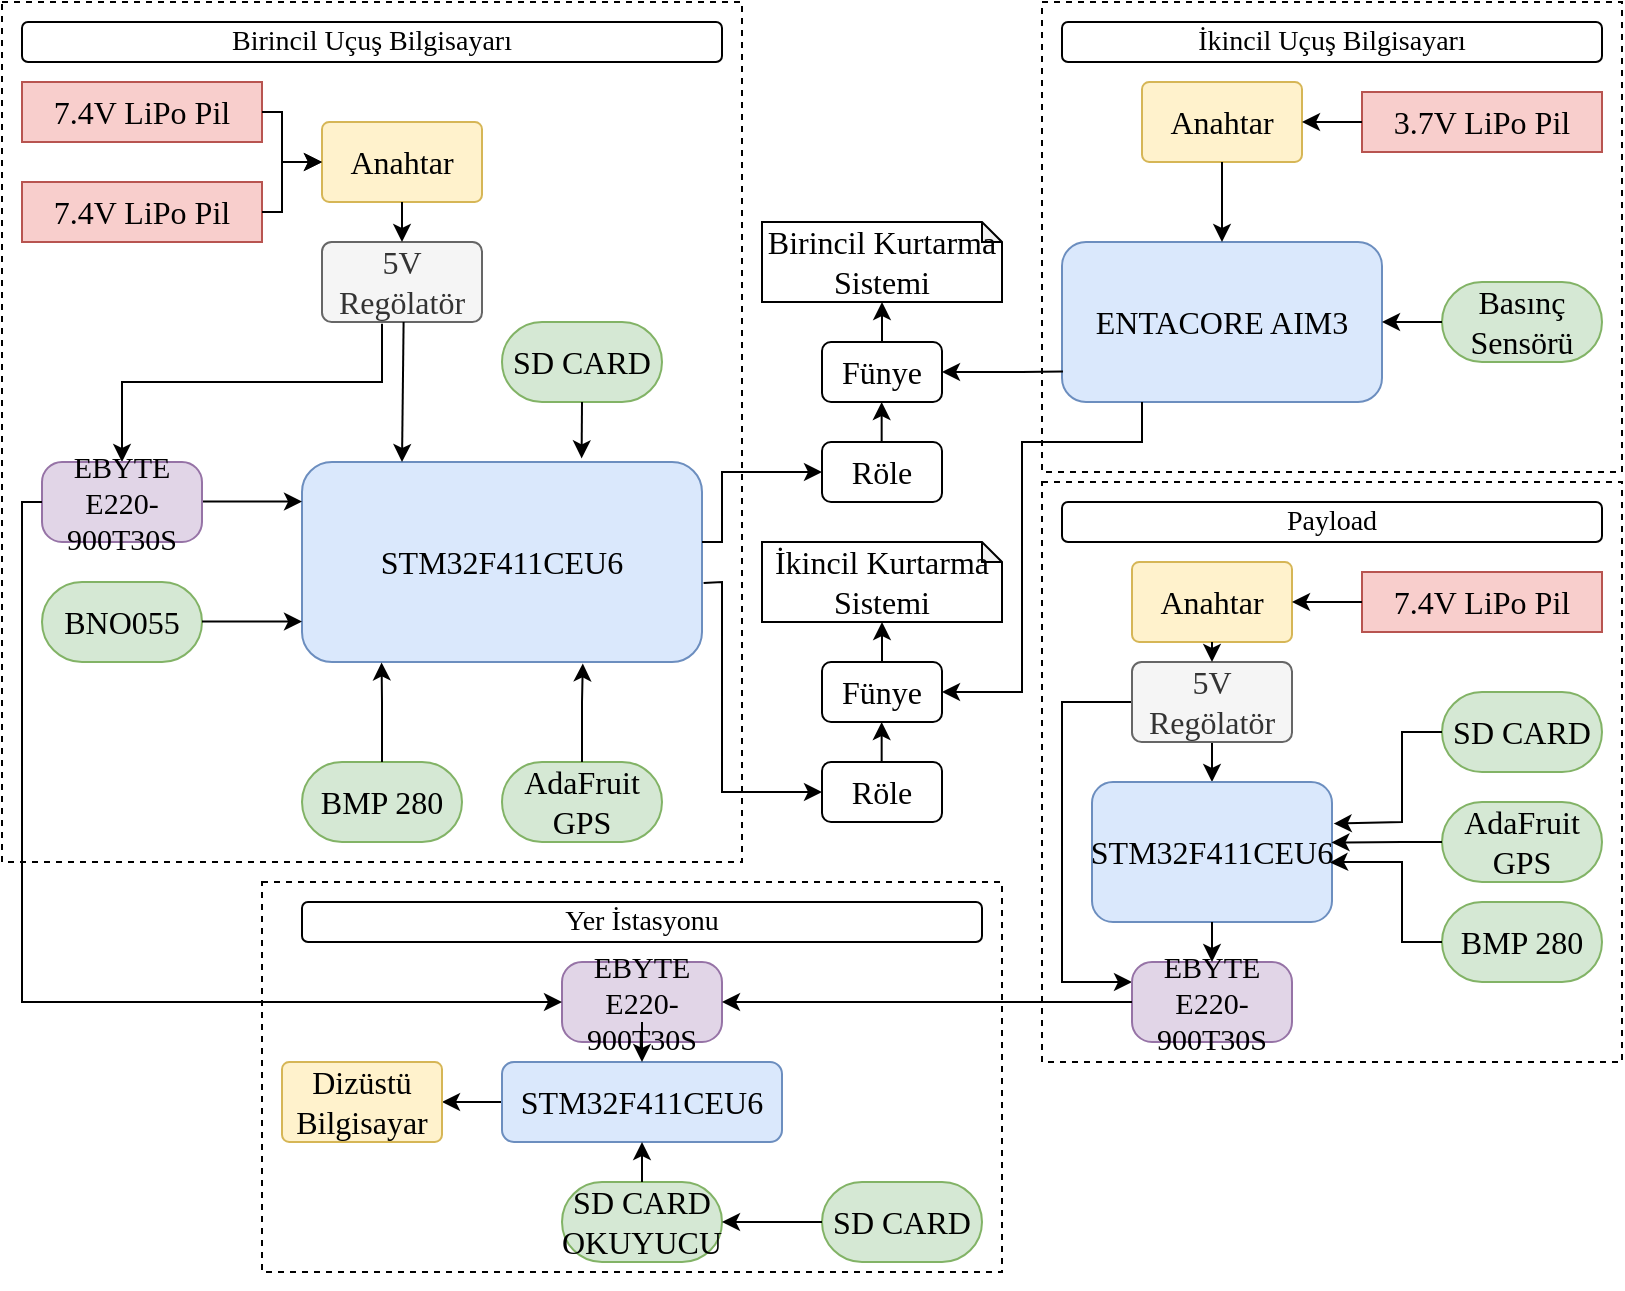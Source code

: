 <mxfile version="23.1.2" type="github">
  <diagram id="C5RBs43oDa-KdzZeNtuy" name="Page-1">
    <mxGraphModel dx="1687" dy="878" grid="1" gridSize="10" guides="1" tooltips="1" connect="1" arrows="1" fold="1" page="1" pageScale="1" pageWidth="800" pageHeight="600" math="0" shadow="0">
      <root>
        <mxCell id="WIyWlLk6GJQsqaUBKTNV-0" />
        <mxCell id="WIyWlLk6GJQsqaUBKTNV-1" parent="WIyWlLk6GJQsqaUBKTNV-0" />
        <mxCell id="FF-1iVlFn8DtFzpHkf-_-0" value="7.4V LiPo Pil" style="rounded=1;whiteSpace=wrap;html=1;arcSize=0;fillColor=#f8cecc;strokeColor=#b85450;fontFamily=Calibri;fontSize=16;" parent="WIyWlLk6GJQsqaUBKTNV-1" vertex="1">
          <mxGeometry x="30" y="90" width="120" height="30" as="geometry" />
        </mxCell>
        <mxCell id="FF-1iVlFn8DtFzpHkf-_-1" value="7.4V LiPo Pil" style="rounded=1;whiteSpace=wrap;html=1;arcSize=0;fillColor=#f8cecc;strokeColor=#b85450;fontFamily=Calibri;fontSize=16;" parent="WIyWlLk6GJQsqaUBKTNV-1" vertex="1">
          <mxGeometry x="30" y="40" width="120" height="30" as="geometry" />
        </mxCell>
        <mxCell id="FF-1iVlFn8DtFzpHkf-_-3" value="Anahtar" style="rounded=1;whiteSpace=wrap;html=1;arcSize=9;fillColor=#fff2cc;strokeColor=#d6b656;fontFamily=Calibri;fontSize=16;" parent="WIyWlLk6GJQsqaUBKTNV-1" vertex="1">
          <mxGeometry x="180" y="60" width="80" height="40" as="geometry" />
        </mxCell>
        <mxCell id="FF-1iVlFn8DtFzpHkf-_-4" value="5V Regölatör" style="rounded=1;whiteSpace=wrap;html=1;arcSize=12;fillColor=#f5f5f5;fontColor=#333333;strokeColor=#666666;fontFamily=Calibri;fontSize=16;" parent="WIyWlLk6GJQsqaUBKTNV-1" vertex="1">
          <mxGeometry x="180" y="120" width="80" height="40" as="geometry" />
        </mxCell>
        <mxCell id="FF-1iVlFn8DtFzpHkf-_-5" value="STM32F411CEU6" style="rounded=1;whiteSpace=wrap;html=1;fillColor=#dae8fc;strokeColor=#6c8ebf;fontFamily=Calibri;fontSize=16;" parent="WIyWlLk6GJQsqaUBKTNV-1" vertex="1">
          <mxGeometry x="170" y="230" width="200" height="100" as="geometry" />
        </mxCell>
        <mxCell id="FF-1iVlFn8DtFzpHkf-_-7" value="BMP 280" style="rounded=1;whiteSpace=wrap;html=1;arcSize=50;fillColor=#d5e8d4;strokeColor=#82b366;fontFamily=Calibri;fontSize=16;" parent="WIyWlLk6GJQsqaUBKTNV-1" vertex="1">
          <mxGeometry x="170" y="380" width="80" height="40" as="geometry" />
        </mxCell>
        <mxCell id="FF-1iVlFn8DtFzpHkf-_-8" value="BNO055" style="rounded=1;whiteSpace=wrap;html=1;arcSize=50;fillColor=#d5e8d4;strokeColor=#82b366;fontFamily=Calibri;fontSize=16;" parent="WIyWlLk6GJQsqaUBKTNV-1" vertex="1">
          <mxGeometry x="40" y="290" width="80" height="40" as="geometry" />
        </mxCell>
        <mxCell id="FF-1iVlFn8DtFzpHkf-_-9" value="SD CARD" style="rounded=1;whiteSpace=wrap;html=1;arcSize=50;fillColor=#d5e8d4;strokeColor=#82b366;fontFamily=Calibri;fontSize=16;" parent="WIyWlLk6GJQsqaUBKTNV-1" vertex="1">
          <mxGeometry x="270" y="160" width="80" height="40" as="geometry" />
        </mxCell>
        <mxCell id="FF-1iVlFn8DtFzpHkf-_-10" value="AdaFruit GPS" style="rounded=1;whiteSpace=wrap;html=1;arcSize=50;fillColor=#d5e8d4;strokeColor=#82b366;fontFamily=Calibri;fontSize=16;" parent="WIyWlLk6GJQsqaUBKTNV-1" vertex="1">
          <mxGeometry x="270" y="380" width="80" height="40" as="geometry" />
        </mxCell>
        <mxCell id="FF-1iVlFn8DtFzpHkf-_-11" value="" style="endArrow=classic;html=1;rounded=0;fontFamily=Calibri;fontSize=16;" parent="WIyWlLk6GJQsqaUBKTNV-1" edge="1">
          <mxGeometry width="50" height="50" relative="1" as="geometry">
            <mxPoint x="120" y="249.8" as="sourcePoint" />
            <mxPoint x="170" y="249.8" as="targetPoint" />
            <Array as="points">
              <mxPoint x="110" y="250" />
              <mxPoint x="120" y="249.8" />
            </Array>
          </mxGeometry>
        </mxCell>
        <mxCell id="FF-1iVlFn8DtFzpHkf-_-12" value="" style="endArrow=classic;html=1;rounded=0;fontFamily=Calibri;fontSize=16;" parent="WIyWlLk6GJQsqaUBKTNV-1" edge="1">
          <mxGeometry width="50" height="50" relative="1" as="geometry">
            <mxPoint x="120" y="309.8" as="sourcePoint" />
            <mxPoint x="170" y="309.8" as="targetPoint" />
            <Array as="points" />
          </mxGeometry>
        </mxCell>
        <mxCell id="FF-1iVlFn8DtFzpHkf-_-13" value="" style="endArrow=classic;html=1;rounded=0;entryX=0.199;entryY=1.002;entryDx=0;entryDy=0;entryPerimeter=0;fontFamily=Calibri;fontSize=16;" parent="WIyWlLk6GJQsqaUBKTNV-1" target="FF-1iVlFn8DtFzpHkf-_-5" edge="1">
          <mxGeometry width="50" height="50" relative="1" as="geometry">
            <mxPoint x="210" y="380" as="sourcePoint" />
            <mxPoint x="240" y="343" as="targetPoint" />
            <Array as="points">
              <mxPoint x="210" y="380" />
              <mxPoint x="210" y="370" />
              <mxPoint x="210" y="350" />
            </Array>
          </mxGeometry>
        </mxCell>
        <mxCell id="FF-1iVlFn8DtFzpHkf-_-14" value="" style="endArrow=classic;html=1;rounded=0;entryX=0.702;entryY=1.007;entryDx=0;entryDy=0;entryPerimeter=0;fontFamily=Calibri;fontSize=16;" parent="WIyWlLk6GJQsqaUBKTNV-1" target="FF-1iVlFn8DtFzpHkf-_-5" edge="1">
          <mxGeometry width="50" height="50" relative="1" as="geometry">
            <mxPoint x="310" y="380" as="sourcePoint" />
            <mxPoint x="340" y="340" as="targetPoint" />
            <Array as="points">
              <mxPoint x="310" y="380" />
              <mxPoint x="310" y="350" />
            </Array>
          </mxGeometry>
        </mxCell>
        <mxCell id="FF-1iVlFn8DtFzpHkf-_-16" value="" style="endArrow=classic;html=1;rounded=0;exitX=0.5;exitY=1;exitDx=0;exitDy=0;entryX=0.699;entryY=-0.018;entryDx=0;entryDy=0;entryPerimeter=0;fontFamily=Calibri;fontSize=16;" parent="WIyWlLk6GJQsqaUBKTNV-1" target="FF-1iVlFn8DtFzpHkf-_-5" edge="1">
          <mxGeometry width="50" height="50" relative="1" as="geometry">
            <mxPoint x="310" y="200" as="sourcePoint" />
            <mxPoint x="360" y="200" as="targetPoint" />
          </mxGeometry>
        </mxCell>
        <mxCell id="FF-1iVlFn8DtFzpHkf-_-17" value="" style="endArrow=classic;html=1;rounded=0;entryX=0.5;entryY=0;entryDx=0;entryDy=0;exitX=0.375;exitY=1.023;exitDx=0;exitDy=0;exitPerimeter=0;fontFamily=Calibri;fontSize=16;" parent="WIyWlLk6GJQsqaUBKTNV-1" source="FF-1iVlFn8DtFzpHkf-_-4" target="rdZqMUuOVoU_5vOU-umY-52" edge="1">
          <mxGeometry width="50" height="50" relative="1" as="geometry">
            <mxPoint x="260" y="140" as="sourcePoint" />
            <mxPoint x="270" y="180" as="targetPoint" />
            <Array as="points">
              <mxPoint x="210" y="190" />
              <mxPoint x="80" y="190" />
            </Array>
          </mxGeometry>
        </mxCell>
        <mxCell id="FF-1iVlFn8DtFzpHkf-_-18" value="" style="endArrow=classic;html=1;rounded=0;exitX=0.51;exitY=0.999;exitDx=0;exitDy=0;exitPerimeter=0;entryX=0.25;entryY=0;entryDx=0;entryDy=0;fontFamily=Calibri;fontSize=16;" parent="WIyWlLk6GJQsqaUBKTNV-1" source="FF-1iVlFn8DtFzpHkf-_-4" target="FF-1iVlFn8DtFzpHkf-_-5" edge="1">
          <mxGeometry width="50" height="50" relative="1" as="geometry">
            <mxPoint x="300" y="103.2" as="sourcePoint" />
            <mxPoint x="290" y="210.0" as="targetPoint" />
          </mxGeometry>
        </mxCell>
        <mxCell id="FF-1iVlFn8DtFzpHkf-_-19" value="" style="endArrow=classic;html=1;rounded=0;exitX=1;exitY=0.5;exitDx=0;exitDy=0;entryX=0;entryY=0.5;entryDx=0;entryDy=0;fontFamily=Calibri;fontSize=16;" parent="WIyWlLk6GJQsqaUBKTNV-1" source="FF-1iVlFn8DtFzpHkf-_-0" target="FF-1iVlFn8DtFzpHkf-_-3" edge="1">
          <mxGeometry width="50" height="50" relative="1" as="geometry">
            <mxPoint x="360" y="230" as="sourcePoint" />
            <mxPoint x="190" y="130" as="targetPoint" />
            <Array as="points">
              <mxPoint x="160" y="105" />
              <mxPoint x="160" y="80" />
            </Array>
          </mxGeometry>
        </mxCell>
        <mxCell id="FF-1iVlFn8DtFzpHkf-_-20" value="" style="endArrow=classic;html=1;rounded=0;exitX=1;exitY=0.5;exitDx=0;exitDy=0;fontFamily=Calibri;fontSize=16;" parent="WIyWlLk6GJQsqaUBKTNV-1" source="FF-1iVlFn8DtFzpHkf-_-1" edge="1">
          <mxGeometry width="50" height="50" relative="1" as="geometry">
            <mxPoint x="160" y="50" as="sourcePoint" />
            <mxPoint x="180" y="80" as="targetPoint" />
            <Array as="points">
              <mxPoint x="160" y="55" />
              <mxPoint x="160" y="80" />
            </Array>
          </mxGeometry>
        </mxCell>
        <mxCell id="FF-1iVlFn8DtFzpHkf-_-21" value="" style="endArrow=classic;html=1;rounded=0;entryX=0.5;entryY=0;entryDx=0;entryDy=0;exitX=0.5;exitY=1;exitDx=0;exitDy=0;fontFamily=Calibri;fontSize=16;" parent="WIyWlLk6GJQsqaUBKTNV-1" source="FF-1iVlFn8DtFzpHkf-_-3" target="FF-1iVlFn8DtFzpHkf-_-4" edge="1">
          <mxGeometry width="50" height="50" relative="1" as="geometry">
            <mxPoint x="260" y="79.9" as="sourcePoint" />
            <mxPoint x="280" y="80" as="targetPoint" />
          </mxGeometry>
        </mxCell>
        <mxCell id="rdZqMUuOVoU_5vOU-umY-1" value="Birincil Kurtarma Sistemi" style="shape=note;whiteSpace=wrap;html=1;backgroundOutline=1;darkOpacity=0.05;rotation=0;size=10;strokeColor=default;verticalAlign=middle;fontFamily=Calibri;fontSize=16;" parent="WIyWlLk6GJQsqaUBKTNV-1" vertex="1">
          <mxGeometry x="400" y="110" width="120" height="40" as="geometry" />
        </mxCell>
        <mxCell id="rdZqMUuOVoU_5vOU-umY-3" value="Fünye" style="rounded=1;whiteSpace=wrap;html=1;fontFamily=Calibri;fontSize=16;" parent="WIyWlLk6GJQsqaUBKTNV-1" vertex="1">
          <mxGeometry x="430" y="170" width="60" height="30" as="geometry" />
        </mxCell>
        <mxCell id="rdZqMUuOVoU_5vOU-umY-4" value="Röle" style="rounded=1;whiteSpace=wrap;html=1;fontFamily=Calibri;fontSize=16;" parent="WIyWlLk6GJQsqaUBKTNV-1" vertex="1">
          <mxGeometry x="430" y="220" width="60" height="30" as="geometry" />
        </mxCell>
        <mxCell id="rdZqMUuOVoU_5vOU-umY-5" value="" style="endArrow=classic;html=1;rounded=0;entryX=0.5;entryY=1;entryDx=0;entryDy=0;entryPerimeter=0;exitX=0.5;exitY=0;exitDx=0;exitDy=0;fontFamily=Calibri;fontSize=16;" parent="WIyWlLk6GJQsqaUBKTNV-1" source="rdZqMUuOVoU_5vOU-umY-3" target="rdZqMUuOVoU_5vOU-umY-1" edge="1">
          <mxGeometry width="50" height="50" relative="1" as="geometry">
            <mxPoint x="400" y="260" as="sourcePoint" />
            <mxPoint x="450" y="210" as="targetPoint" />
          </mxGeometry>
        </mxCell>
        <mxCell id="rdZqMUuOVoU_5vOU-umY-6" value="" style="endArrow=classic;html=1;rounded=0;entryX=0.5;entryY=1;entryDx=0;entryDy=0;entryPerimeter=0;exitX=0.5;exitY=0;exitDx=0;exitDy=0;fontFamily=Calibri;fontSize=16;" parent="WIyWlLk6GJQsqaUBKTNV-1" edge="1">
          <mxGeometry width="50" height="50" relative="1" as="geometry">
            <mxPoint x="459.83" y="220" as="sourcePoint" />
            <mxPoint x="459.83" y="200" as="targetPoint" />
          </mxGeometry>
        </mxCell>
        <mxCell id="rdZqMUuOVoU_5vOU-umY-7" value="İkincil Kurtarma Sistemi" style="shape=note;whiteSpace=wrap;html=1;backgroundOutline=1;darkOpacity=0.05;rotation=0;size=10;strokeColor=default;verticalAlign=middle;fontFamily=Calibri;fontSize=16;" parent="WIyWlLk6GJQsqaUBKTNV-1" vertex="1">
          <mxGeometry x="400" y="270" width="120" height="40" as="geometry" />
        </mxCell>
        <mxCell id="rdZqMUuOVoU_5vOU-umY-8" value="Fünye" style="rounded=1;whiteSpace=wrap;html=1;fontFamily=Calibri;fontSize=16;" parent="WIyWlLk6GJQsqaUBKTNV-1" vertex="1">
          <mxGeometry x="430" y="330" width="60" height="30" as="geometry" />
        </mxCell>
        <mxCell id="rdZqMUuOVoU_5vOU-umY-9" value="Röle" style="rounded=1;whiteSpace=wrap;html=1;fontFamily=Calibri;fontSize=16;" parent="WIyWlLk6GJQsqaUBKTNV-1" vertex="1">
          <mxGeometry x="430" y="380" width="60" height="30" as="geometry" />
        </mxCell>
        <mxCell id="rdZqMUuOVoU_5vOU-umY-10" value="" style="endArrow=classic;html=1;rounded=0;entryX=0.5;entryY=1;entryDx=0;entryDy=0;entryPerimeter=0;exitX=0.5;exitY=0;exitDx=0;exitDy=0;fontFamily=Calibri;fontSize=16;" parent="WIyWlLk6GJQsqaUBKTNV-1" source="rdZqMUuOVoU_5vOU-umY-8" target="rdZqMUuOVoU_5vOU-umY-7" edge="1">
          <mxGeometry width="50" height="50" relative="1" as="geometry">
            <mxPoint x="400" y="420" as="sourcePoint" />
            <mxPoint x="450" y="370" as="targetPoint" />
          </mxGeometry>
        </mxCell>
        <mxCell id="rdZqMUuOVoU_5vOU-umY-11" value="" style="endArrow=classic;html=1;rounded=0;entryX=0.5;entryY=1;entryDx=0;entryDy=0;entryPerimeter=0;exitX=0.5;exitY=0;exitDx=0;exitDy=0;fontFamily=Calibri;fontSize=16;" parent="WIyWlLk6GJQsqaUBKTNV-1" edge="1">
          <mxGeometry width="50" height="50" relative="1" as="geometry">
            <mxPoint x="459.83" y="380" as="sourcePoint" />
            <mxPoint x="459.83" y="360" as="targetPoint" />
          </mxGeometry>
        </mxCell>
        <mxCell id="rdZqMUuOVoU_5vOU-umY-12" value="" style="endArrow=classic;html=1;rounded=0;exitX=1.004;exitY=0.605;exitDx=0;exitDy=0;exitPerimeter=0;entryX=0;entryY=0.5;entryDx=0;entryDy=0;fontFamily=Calibri;fontSize=16;" parent="WIyWlLk6GJQsqaUBKTNV-1" source="FF-1iVlFn8DtFzpHkf-_-5" target="rdZqMUuOVoU_5vOU-umY-9" edge="1">
          <mxGeometry width="50" height="50" relative="1" as="geometry">
            <mxPoint x="380" y="290" as="sourcePoint" />
            <mxPoint x="430" y="240" as="targetPoint" />
            <Array as="points">
              <mxPoint x="380" y="290" />
              <mxPoint x="380" y="395" />
            </Array>
          </mxGeometry>
        </mxCell>
        <mxCell id="rdZqMUuOVoU_5vOU-umY-13" value="" style="endArrow=classic;html=1;rounded=0;entryX=0;entryY=0.5;entryDx=0;entryDy=0;fontFamily=Calibri;fontSize=16;" parent="WIyWlLk6GJQsqaUBKTNV-1" target="rdZqMUuOVoU_5vOU-umY-4" edge="1">
          <mxGeometry width="50" height="50" relative="1" as="geometry">
            <mxPoint x="370" y="270" as="sourcePoint" />
            <mxPoint x="420" y="230" as="targetPoint" />
            <Array as="points">
              <mxPoint x="380" y="270" />
              <mxPoint x="380" y="235" />
            </Array>
          </mxGeometry>
        </mxCell>
        <mxCell id="rdZqMUuOVoU_5vOU-umY-14" value="3.7V LiPo Pil" style="rounded=1;whiteSpace=wrap;html=1;arcSize=0;fillColor=#f8cecc;strokeColor=#b85450;fontFamily=Calibri;fontSize=16;" parent="WIyWlLk6GJQsqaUBKTNV-1" vertex="1">
          <mxGeometry x="700" y="45" width="120" height="30" as="geometry" />
        </mxCell>
        <mxCell id="rdZqMUuOVoU_5vOU-umY-15" value="Anahtar" style="rounded=1;whiteSpace=wrap;html=1;arcSize=9;fillColor=#fff2cc;strokeColor=#d6b656;fontFamily=Calibri;fontSize=16;" parent="WIyWlLk6GJQsqaUBKTNV-1" vertex="1">
          <mxGeometry x="590" y="40" width="80" height="40" as="geometry" />
        </mxCell>
        <mxCell id="rdZqMUuOVoU_5vOU-umY-16" value="ENTACORE AIM3" style="rounded=1;whiteSpace=wrap;html=1;fillColor=#dae8fc;strokeColor=#6c8ebf;fontFamily=Calibri;fontSize=16;" parent="WIyWlLk6GJQsqaUBKTNV-1" vertex="1">
          <mxGeometry x="550" y="120" width="160" height="80" as="geometry" />
        </mxCell>
        <mxCell id="rdZqMUuOVoU_5vOU-umY-20" value="" style="endArrow=classic;html=1;rounded=0;entryX=0.5;entryY=0;entryDx=0;entryDy=0;exitX=0.5;exitY=1;exitDx=0;exitDy=0;fontFamily=Calibri;fontSize=16;" parent="WIyWlLk6GJQsqaUBKTNV-1" source="rdZqMUuOVoU_5vOU-umY-15" target="rdZqMUuOVoU_5vOU-umY-16" edge="1">
          <mxGeometry width="50" height="50" relative="1" as="geometry">
            <mxPoint x="450" y="150" as="sourcePoint" />
            <mxPoint x="500" y="100" as="targetPoint" />
          </mxGeometry>
        </mxCell>
        <mxCell id="rdZqMUuOVoU_5vOU-umY-21" value="" style="endArrow=classic;html=1;rounded=0;entryX=1;entryY=0.5;entryDx=0;entryDy=0;fontFamily=Calibri;fontSize=16;" parent="WIyWlLk6GJQsqaUBKTNV-1" source="rdZqMUuOVoU_5vOU-umY-14" target="rdZqMUuOVoU_5vOU-umY-15" edge="1">
          <mxGeometry width="50" height="50" relative="1" as="geometry">
            <mxPoint x="450" y="150" as="sourcePoint" />
            <mxPoint x="500" y="100" as="targetPoint" />
          </mxGeometry>
        </mxCell>
        <mxCell id="rdZqMUuOVoU_5vOU-umY-23" value="Basınç Sensörü" style="rounded=1;whiteSpace=wrap;html=1;arcSize=50;fillColor=#d5e8d4;strokeColor=#82b366;fontFamily=Calibri;fontSize=16;" parent="WIyWlLk6GJQsqaUBKTNV-1" vertex="1">
          <mxGeometry x="740" y="140" width="80" height="40" as="geometry" />
        </mxCell>
        <mxCell id="rdZqMUuOVoU_5vOU-umY-24" value="" style="endArrow=classic;html=1;rounded=0;exitX=0;exitY=0.5;exitDx=0;exitDy=0;fontFamily=Calibri;fontSize=16;" parent="WIyWlLk6GJQsqaUBKTNV-1" source="rdZqMUuOVoU_5vOU-umY-23" edge="1">
          <mxGeometry width="50" height="50" relative="1" as="geometry">
            <mxPoint x="739.04" y="231.12" as="sourcePoint" />
            <mxPoint x="710" y="160" as="targetPoint" />
            <Array as="points">
              <mxPoint x="710" y="160" />
            </Array>
          </mxGeometry>
        </mxCell>
        <mxCell id="rdZqMUuOVoU_5vOU-umY-27" value="" style="endArrow=classic;html=1;rounded=0;exitX=0.003;exitY=0.809;exitDx=0;exitDy=0;exitPerimeter=0;" parent="WIyWlLk6GJQsqaUBKTNV-1" source="rdZqMUuOVoU_5vOU-umY-16" edge="1">
          <mxGeometry width="50" height="50" relative="1" as="geometry">
            <mxPoint x="550" y="190" as="sourcePoint" />
            <mxPoint x="490" y="185" as="targetPoint" />
            <Array as="points">
              <mxPoint x="530" y="185" />
            </Array>
          </mxGeometry>
        </mxCell>
        <mxCell id="rdZqMUuOVoU_5vOU-umY-28" value="" style="endArrow=classic;html=1;rounded=0;exitX=0.25;exitY=1;exitDx=0;exitDy=0;entryX=1;entryY=0.5;entryDx=0;entryDy=0;" parent="WIyWlLk6GJQsqaUBKTNV-1" source="rdZqMUuOVoU_5vOU-umY-16" target="rdZqMUuOVoU_5vOU-umY-8" edge="1">
          <mxGeometry width="50" height="50" relative="1" as="geometry">
            <mxPoint x="510" y="230" as="sourcePoint" />
            <mxPoint x="500" y="350" as="targetPoint" />
            <Array as="points">
              <mxPoint x="590" y="220" />
              <mxPoint x="530" y="220" />
              <mxPoint x="530" y="345" />
            </Array>
          </mxGeometry>
        </mxCell>
        <mxCell id="2j_ocjJUcjN6plyimHdv-8" style="edgeStyle=orthogonalEdgeStyle;rounded=0;orthogonalLoop=1;jettySize=auto;html=1;exitX=0;exitY=0.5;exitDx=0;exitDy=0;entryX=1;entryY=0.5;entryDx=0;entryDy=0;" edge="1" parent="WIyWlLk6GJQsqaUBKTNV-1" source="rdZqMUuOVoU_5vOU-umY-29" target="2j_ocjJUcjN6plyimHdv-7">
          <mxGeometry relative="1" as="geometry" />
        </mxCell>
        <mxCell id="rdZqMUuOVoU_5vOU-umY-29" value="STM32F411CEU6" style="rounded=1;whiteSpace=wrap;html=1;fillColor=#dae8fc;strokeColor=#6c8ebf;fontFamily=Calibri;fontSize=16;" parent="WIyWlLk6GJQsqaUBKTNV-1" vertex="1">
          <mxGeometry x="270" y="530" width="140" height="40" as="geometry" />
        </mxCell>
        <mxCell id="rdZqMUuOVoU_5vOU-umY-30" value="EBYTE E220-900T30S" style="rounded=1;whiteSpace=wrap;html=1;arcSize=25;fillColor=#e1d5e7;strokeColor=#9673a6;fontFamily=Calibri;fontSize=15;" parent="WIyWlLk6GJQsqaUBKTNV-1" vertex="1">
          <mxGeometry x="300" y="480" width="80" height="40" as="geometry" />
        </mxCell>
        <mxCell id="rdZqMUuOVoU_5vOU-umY-33" value="7.4V LiPo Pil" style="rounded=1;whiteSpace=wrap;html=1;arcSize=0;fillColor=#f8cecc;strokeColor=#b85450;fontFamily=Calibri;fontSize=16;" parent="WIyWlLk6GJQsqaUBKTNV-1" vertex="1">
          <mxGeometry x="700" y="285" width="120" height="30" as="geometry" />
        </mxCell>
        <mxCell id="rdZqMUuOVoU_5vOU-umY-34" value="Anahtar" style="rounded=1;whiteSpace=wrap;html=1;arcSize=9;fillColor=#fff2cc;strokeColor=#d6b656;fontFamily=Calibri;fontSize=16;" parent="WIyWlLk6GJQsqaUBKTNV-1" vertex="1">
          <mxGeometry x="585" y="280" width="80" height="40" as="geometry" />
        </mxCell>
        <mxCell id="2j_ocjJUcjN6plyimHdv-11" style="edgeStyle=orthogonalEdgeStyle;rounded=0;orthogonalLoop=1;jettySize=auto;html=1;" edge="1" parent="WIyWlLk6GJQsqaUBKTNV-1" source="rdZqMUuOVoU_5vOU-umY-35">
          <mxGeometry relative="1" as="geometry">
            <mxPoint x="625.0" y="390" as="targetPoint" />
          </mxGeometry>
        </mxCell>
        <mxCell id="2j_ocjJUcjN6plyimHdv-12" style="edgeStyle=orthogonalEdgeStyle;rounded=0;orthogonalLoop=1;jettySize=auto;html=1;exitX=0;exitY=0.5;exitDx=0;exitDy=0;entryX=0;entryY=0.25;entryDx=0;entryDy=0;" edge="1" parent="WIyWlLk6GJQsqaUBKTNV-1" source="rdZqMUuOVoU_5vOU-umY-35" target="rdZqMUuOVoU_5vOU-umY-36">
          <mxGeometry relative="1" as="geometry">
            <mxPoint x="540" y="480" as="targetPoint" />
            <Array as="points">
              <mxPoint x="550" y="350" />
              <mxPoint x="550" y="490" />
            </Array>
          </mxGeometry>
        </mxCell>
        <mxCell id="rdZqMUuOVoU_5vOU-umY-35" value="5V Regölatör" style="rounded=1;whiteSpace=wrap;html=1;arcSize=12;fillColor=#f5f5f5;fontColor=#333333;strokeColor=#666666;fontFamily=Calibri;fontSize=16;" parent="WIyWlLk6GJQsqaUBKTNV-1" vertex="1">
          <mxGeometry x="585" y="330" width="80" height="40" as="geometry" />
        </mxCell>
        <mxCell id="rdZqMUuOVoU_5vOU-umY-36" value="EBYTE E220-900T30S" style="rounded=1;whiteSpace=wrap;html=1;arcSize=25;fillColor=#e1d5e7;strokeColor=#9673a6;fontFamily=Calibri;fontSize=15;" parent="WIyWlLk6GJQsqaUBKTNV-1" vertex="1">
          <mxGeometry x="585" y="480" width="80" height="40" as="geometry" />
        </mxCell>
        <mxCell id="rdZqMUuOVoU_5vOU-umY-37" value="STM32F411CEU6" style="rounded=1;whiteSpace=wrap;html=1;fillColor=#dae8fc;strokeColor=#6c8ebf;fontFamily=Calibri;fontSize=16;" parent="WIyWlLk6GJQsqaUBKTNV-1" vertex="1">
          <mxGeometry x="565" y="390" width="120" height="70" as="geometry" />
        </mxCell>
        <mxCell id="rdZqMUuOVoU_5vOU-umY-38" value="SD CARD" style="rounded=1;whiteSpace=wrap;html=1;arcSize=50;fillColor=#d5e8d4;strokeColor=#82b366;fontFamily=Calibri;fontSize=16;" parent="WIyWlLk6GJQsqaUBKTNV-1" vertex="1">
          <mxGeometry x="740" y="345" width="80" height="40" as="geometry" />
        </mxCell>
        <mxCell id="rdZqMUuOVoU_5vOU-umY-39" value="AdaFruit GPS" style="rounded=1;whiteSpace=wrap;html=1;arcSize=50;fillColor=#d5e8d4;strokeColor=#82b366;fontFamily=Calibri;fontSize=16;" parent="WIyWlLk6GJQsqaUBKTNV-1" vertex="1">
          <mxGeometry x="740" y="400" width="80" height="40" as="geometry" />
        </mxCell>
        <mxCell id="rdZqMUuOVoU_5vOU-umY-40" value="BMP 280" style="rounded=1;whiteSpace=wrap;html=1;arcSize=50;fillColor=#d5e8d4;strokeColor=#82b366;fontFamily=Calibri;fontSize=16;" parent="WIyWlLk6GJQsqaUBKTNV-1" vertex="1">
          <mxGeometry x="740" y="450" width="80" height="40" as="geometry" />
        </mxCell>
        <mxCell id="rdZqMUuOVoU_5vOU-umY-41" value="" style="endArrow=classic;html=1;rounded=0;exitX=0;exitY=0.5;exitDx=0;exitDy=0;entryX=1;entryY=0.5;entryDx=0;entryDy=0;" parent="WIyWlLk6GJQsqaUBKTNV-1" source="rdZqMUuOVoU_5vOU-umY-33" target="rdZqMUuOVoU_5vOU-umY-34" edge="1">
          <mxGeometry width="50" height="50" relative="1" as="geometry">
            <mxPoint x="520" y="340" as="sourcePoint" />
            <mxPoint x="570" y="290" as="targetPoint" />
            <Array as="points">
              <mxPoint x="690" y="300" />
            </Array>
          </mxGeometry>
        </mxCell>
        <mxCell id="rdZqMUuOVoU_5vOU-umY-42" value="" style="endArrow=classic;html=1;rounded=0;entryX=0.5;entryY=0;entryDx=0;entryDy=0;exitX=0.5;exitY=1;exitDx=0;exitDy=0;" parent="WIyWlLk6GJQsqaUBKTNV-1" source="rdZqMUuOVoU_5vOU-umY-34" target="rdZqMUuOVoU_5vOU-umY-35" edge="1">
          <mxGeometry width="50" height="50" relative="1" as="geometry">
            <mxPoint x="610" y="380" as="sourcePoint" />
            <mxPoint x="660" y="330" as="targetPoint" />
          </mxGeometry>
        </mxCell>
        <mxCell id="rdZqMUuOVoU_5vOU-umY-44" value="" style="endArrow=classic;html=1;rounded=0;exitX=0.5;exitY=1;exitDx=0;exitDy=0;entryX=0.5;entryY=0;entryDx=0;entryDy=0;" parent="WIyWlLk6GJQsqaUBKTNV-1" target="rdZqMUuOVoU_5vOU-umY-36" edge="1" source="rdZqMUuOVoU_5vOU-umY-37">
          <mxGeometry width="50" height="50" relative="1" as="geometry">
            <mxPoint x="625" y="420" as="sourcePoint" />
            <mxPoint x="620" y="420" as="targetPoint" />
            <Array as="points" />
          </mxGeometry>
        </mxCell>
        <mxCell id="rdZqMUuOVoU_5vOU-umY-45" value="" style="endArrow=classic;html=1;rounded=0;exitX=0;exitY=0.5;exitDx=0;exitDy=0;entryX=1.007;entryY=0.297;entryDx=0;entryDy=0;entryPerimeter=0;" parent="WIyWlLk6GJQsqaUBKTNV-1" source="rdZqMUuOVoU_5vOU-umY-38" edge="1" target="rdZqMUuOVoU_5vOU-umY-37">
          <mxGeometry width="50" height="50" relative="1" as="geometry">
            <mxPoint x="680" y="365" as="sourcePoint" />
            <mxPoint x="700" y="390" as="targetPoint" />
            <Array as="points">
              <mxPoint x="720" y="365" />
              <mxPoint x="720" y="410" />
            </Array>
          </mxGeometry>
        </mxCell>
        <mxCell id="rdZqMUuOVoU_5vOU-umY-46" value="" style="endArrow=classic;html=1;rounded=0;exitX=0;exitY=0.5;exitDx=0;exitDy=0;entryX=0.998;entryY=0.432;entryDx=0;entryDy=0;entryPerimeter=0;" parent="WIyWlLk6GJQsqaUBKTNV-1" source="rdZqMUuOVoU_5vOU-umY-39" edge="1" target="rdZqMUuOVoU_5vOU-umY-37">
          <mxGeometry width="50" height="50" relative="1" as="geometry">
            <mxPoint x="737" y="350" as="sourcePoint" />
            <mxPoint x="700" y="400" as="targetPoint" />
            <Array as="points">
              <mxPoint x="720" y="420" />
            </Array>
          </mxGeometry>
        </mxCell>
        <mxCell id="rdZqMUuOVoU_5vOU-umY-47" value="" style="endArrow=classic;html=1;rounded=0;exitX=0;exitY=0.5;exitDx=0;exitDy=0;entryX=0.991;entryY=0.575;entryDx=0;entryDy=0;entryPerimeter=0;" parent="WIyWlLk6GJQsqaUBKTNV-1" source="rdZqMUuOVoU_5vOU-umY-40" edge="1" target="rdZqMUuOVoU_5vOU-umY-37">
          <mxGeometry width="50" height="50" relative="1" as="geometry">
            <mxPoint x="740" y="440" as="sourcePoint" />
            <mxPoint x="700" y="410" as="targetPoint" />
            <Array as="points">
              <mxPoint x="720" y="470" />
              <mxPoint x="720" y="430" />
              <mxPoint x="690" y="430" />
            </Array>
          </mxGeometry>
        </mxCell>
        <mxCell id="rdZqMUuOVoU_5vOU-umY-52" value="EBYTE E220-900T30S" style="rounded=1;whiteSpace=wrap;html=1;arcSize=25;fillColor=#e1d5e7;strokeColor=#9673a6;fontFamily=Calibri;fontSize=15;" parent="WIyWlLk6GJQsqaUBKTNV-1" vertex="1">
          <mxGeometry x="40" y="230" width="80" height="40" as="geometry" />
        </mxCell>
        <mxCell id="rdZqMUuOVoU_5vOU-umY-54" value="" style="endArrow=classic;html=1;rounded=0;exitX=0;exitY=0.5;exitDx=0;exitDy=0;entryX=0;entryY=0.5;entryDx=0;entryDy=0;" parent="WIyWlLk6GJQsqaUBKTNV-1" source="rdZqMUuOVoU_5vOU-umY-52" target="rdZqMUuOVoU_5vOU-umY-30" edge="1">
          <mxGeometry width="50" height="50" relative="1" as="geometry">
            <mxPoint x="190" y="310" as="sourcePoint" />
            <mxPoint x="30" y="540" as="targetPoint" />
            <Array as="points">
              <mxPoint x="30" y="250" />
              <mxPoint x="30" y="500" />
            </Array>
          </mxGeometry>
        </mxCell>
        <mxCell id="rdZqMUuOVoU_5vOU-umY-57" value="" style="endArrow=classic;html=1;rounded=0;exitX=0;exitY=0.5;exitDx=0;exitDy=0;entryX=1;entryY=0.5;entryDx=0;entryDy=0;" parent="WIyWlLk6GJQsqaUBKTNV-1" source="rdZqMUuOVoU_5vOU-umY-36" target="rdZqMUuOVoU_5vOU-umY-30" edge="1">
          <mxGeometry width="50" height="50" relative="1" as="geometry">
            <mxPoint x="550" y="550" as="sourcePoint" />
            <mxPoint x="510" y="540.0" as="targetPoint" />
            <Array as="points">
              <mxPoint x="530" y="500" />
            </Array>
          </mxGeometry>
        </mxCell>
        <mxCell id="rdZqMUuOVoU_5vOU-umY-60" value="Birincil Uçuş Bilgisayarı" style="rounded=1;whiteSpace=wrap;html=1;fontSize=14;fontFamily=Calibri;" parent="WIyWlLk6GJQsqaUBKTNV-1" vertex="1">
          <mxGeometry x="30" y="10" width="350" height="20" as="geometry" />
        </mxCell>
        <mxCell id="rdZqMUuOVoU_5vOU-umY-61" value="İkincil Uçuş Bilgisayarı" style="rounded=1;whiteSpace=wrap;html=1;fontSize=14;fontFamily=Calibri;" parent="WIyWlLk6GJQsqaUBKTNV-1" vertex="1">
          <mxGeometry x="550" y="10" width="270" height="20" as="geometry" />
        </mxCell>
        <mxCell id="rdZqMUuOVoU_5vOU-umY-63" value="Payload" style="rounded=1;whiteSpace=wrap;html=1;fontSize=14;fontFamily=Calibri;" parent="WIyWlLk6GJQsqaUBKTNV-1" vertex="1">
          <mxGeometry x="550" y="250" width="270" height="20" as="geometry" />
        </mxCell>
        <mxCell id="rdZqMUuOVoU_5vOU-umY-64" value="Yer İstasyonu" style="rounded=1;whiteSpace=wrap;html=1;fontSize=14;fontFamily=Calibri;" parent="WIyWlLk6GJQsqaUBKTNV-1" vertex="1">
          <mxGeometry x="170" y="450" width="340" height="20" as="geometry" />
        </mxCell>
        <mxCell id="rdZqMUuOVoU_5vOU-umY-65" value="" style="rounded=0;whiteSpace=wrap;html=1;dashed=1;fillColor=none;" parent="WIyWlLk6GJQsqaUBKTNV-1" vertex="1">
          <mxGeometry x="20" width="370" height="430" as="geometry" />
        </mxCell>
        <mxCell id="rdZqMUuOVoU_5vOU-umY-67" value="" style="rounded=0;whiteSpace=wrap;html=1;dashed=1;fillColor=none;" parent="WIyWlLk6GJQsqaUBKTNV-1" vertex="1">
          <mxGeometry x="540" width="290" height="235" as="geometry" />
        </mxCell>
        <mxCell id="rdZqMUuOVoU_5vOU-umY-68" value="" style="rounded=0;whiteSpace=wrap;html=1;dashed=1;fillColor=none;" parent="WIyWlLk6GJQsqaUBKTNV-1" vertex="1">
          <mxGeometry x="540" y="240" width="290" height="290" as="geometry" />
        </mxCell>
        <mxCell id="rdZqMUuOVoU_5vOU-umY-69" value="" style="rounded=0;whiteSpace=wrap;html=1;dashed=1;fillColor=none;" parent="WIyWlLk6GJQsqaUBKTNV-1" vertex="1">
          <mxGeometry x="150" y="440" width="370" height="195" as="geometry" />
        </mxCell>
        <mxCell id="rdZqMUuOVoU_5vOU-umY-70" style="edgeStyle=orthogonalEdgeStyle;rounded=0;orthogonalLoop=1;jettySize=auto;html=1;exitX=0.5;exitY=1;exitDx=0;exitDy=0;" parent="WIyWlLk6GJQsqaUBKTNV-1" source="rdZqMUuOVoU_5vOU-umY-69" target="rdZqMUuOVoU_5vOU-umY-69" edge="1">
          <mxGeometry relative="1" as="geometry" />
        </mxCell>
        <mxCell id="2j_ocjJUcjN6plyimHdv-0" value="SD CARD OKUYUCU" style="rounded=1;whiteSpace=wrap;html=1;arcSize=50;fillColor=#d5e8d4;strokeColor=#82b366;fontFamily=Calibri;fontSize=16;" vertex="1" parent="WIyWlLk6GJQsqaUBKTNV-1">
          <mxGeometry x="300" y="590" width="80" height="40" as="geometry" />
        </mxCell>
        <mxCell id="2j_ocjJUcjN6plyimHdv-1" value="SD CARD" style="rounded=1;whiteSpace=wrap;html=1;arcSize=50;fillColor=#d5e8d4;strokeColor=#82b366;fontFamily=Calibri;fontSize=16;" vertex="1" parent="WIyWlLk6GJQsqaUBKTNV-1">
          <mxGeometry x="430" y="590" width="80" height="40" as="geometry" />
        </mxCell>
        <mxCell id="2j_ocjJUcjN6plyimHdv-2" value="" style="endArrow=classic;html=1;rounded=0;entryX=1;entryY=0.5;entryDx=0;entryDy=0;exitX=0;exitY=0.5;exitDx=0;exitDy=0;" edge="1" parent="WIyWlLk6GJQsqaUBKTNV-1" source="2j_ocjJUcjN6plyimHdv-1" target="2j_ocjJUcjN6plyimHdv-0">
          <mxGeometry width="50" height="50" relative="1" as="geometry">
            <mxPoint x="390" y="615" as="sourcePoint" />
            <mxPoint x="370.0" y="610.0" as="targetPoint" />
            <Array as="points" />
          </mxGeometry>
        </mxCell>
        <mxCell id="2j_ocjJUcjN6plyimHdv-3" value="" style="endArrow=classic;html=1;rounded=0;entryX=0.5;entryY=1;entryDx=0;entryDy=0;exitX=0.5;exitY=0;exitDx=0;exitDy=0;" edge="1" parent="WIyWlLk6GJQsqaUBKTNV-1" source="2j_ocjJUcjN6plyimHdv-0" target="rdZqMUuOVoU_5vOU-umY-29">
          <mxGeometry width="50" height="50" relative="1" as="geometry">
            <mxPoint x="380.0" y="620.0" as="sourcePoint" />
            <mxPoint x="400" y="620" as="targetPoint" />
            <Array as="points">
              <mxPoint x="340" y="580" />
            </Array>
          </mxGeometry>
        </mxCell>
        <mxCell id="2j_ocjJUcjN6plyimHdv-6" value="" style="endArrow=classic;html=1;rounded=0;" edge="1" parent="WIyWlLk6GJQsqaUBKTNV-1">
          <mxGeometry width="50" height="50" relative="1" as="geometry">
            <mxPoint x="340" y="510" as="sourcePoint" />
            <mxPoint x="340" y="530" as="targetPoint" />
          </mxGeometry>
        </mxCell>
        <mxCell id="2j_ocjJUcjN6plyimHdv-7" value="Dizüstü Bilgisayar" style="rounded=1;whiteSpace=wrap;html=1;arcSize=9;fillColor=#fff2cc;strokeColor=#d6b656;fontFamily=Calibri;fontSize=16;" vertex="1" parent="WIyWlLk6GJQsqaUBKTNV-1">
          <mxGeometry x="160" y="530" width="80" height="40" as="geometry" />
        </mxCell>
      </root>
    </mxGraphModel>
  </diagram>
</mxfile>
